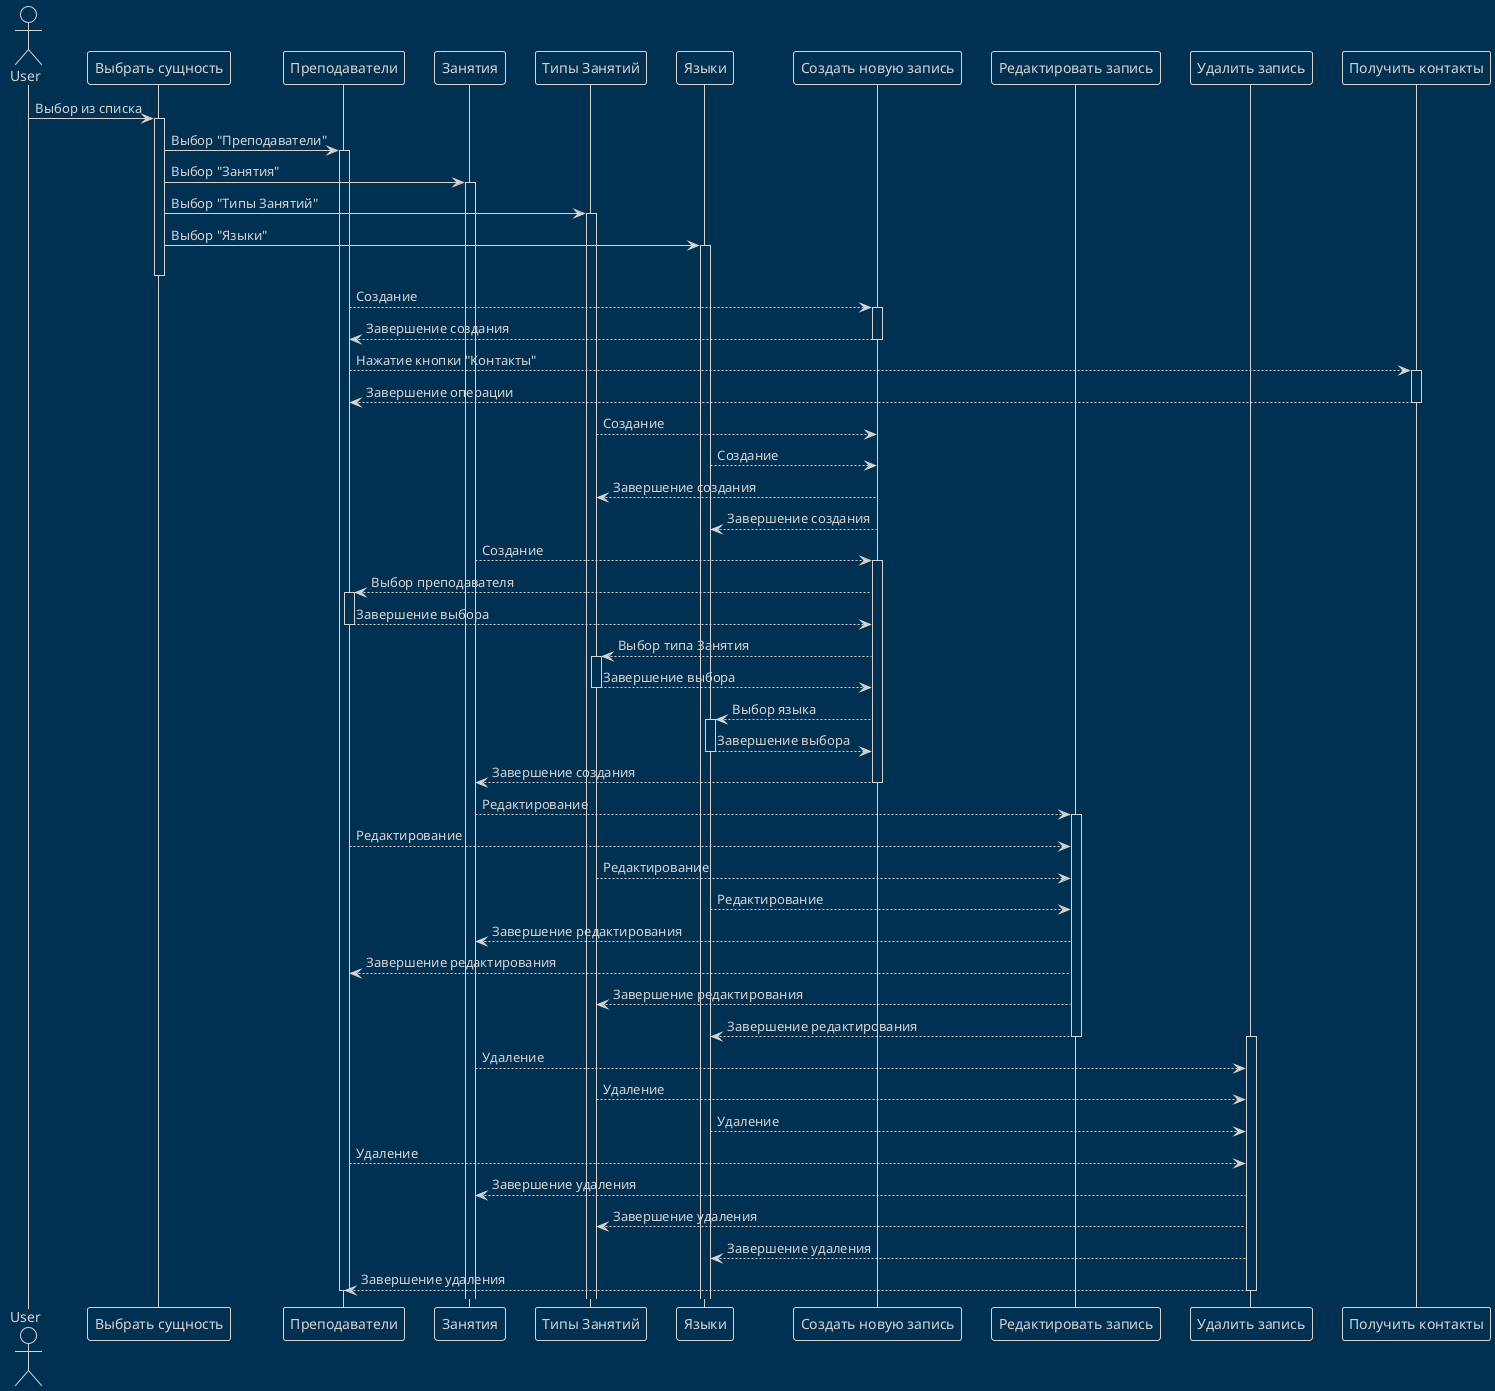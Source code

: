 @startuml sequence
!define RECTANGLE class

!theme blueprint

actor User as u
participant "Выбрать сущность" as choose
participant "Преподаватели" as teachers
participant "Занятия" as lessons
participant "Типы Занятий" as types
participant "Языки" as languages
participant "Создать новую запись" as createNew
participant "Редактировать запись" as edit
participant "Удалить запись" as delete
participant "Получить контакты" as getContacts

u -> choose : Выбор из списка
activate choose

choose -> teachers : Выбор "Преподаватели"
activate teachers
choose -> lessons : Выбор "Занятия"
activate lessons
choose -> types : Выбор "Типы Занятий"
activate types
choose -> languages : Выбор "Языки"
activate languages

deactivate choose



teachers --> createNew : Создание
activate createNew
createNew --> teachers : Завершение создания
deactivate createNew
teachers -->  getContacts : Нажатие кнопки "Контакты"
activate getContacts
getContacts --> teachers : Завершение операции
deactivate getContacts


types --> createNew : Создание
languages --> createNew : Создание
createNew --> types : Завершение создания
createNew --> languages : Завершение создания

lessons --> createNew : Создание
activate createNew
createNew --> teachers : Выбор преподавателя
activate teachers
teachers --> createNew : Завершение выбора
deactivate teachers
createNew --> types : Выбор типа Занятия
activate types
types --> createNew : Завершение выбора
deactivate types
createNew --> languages : Выбор языка
activate languages
languages --> createNew : Завершение выбора
deactivate languages
createNew --> lessons : Завершение создания

deactivate createNew

lessons --> edit : Редактирование
activate edit
teachers --> edit : Редактирование
types --> edit : Редактирование
languages --> edit : Редактирование

edit --> lessons : Завершение редактирования
edit --> teachers : Завершение редактирования
edit --> types : Завершение редактирования
edit --> languages: Завершение редактирования
deactivate edit

activate delete
lessons  --> delete : Удаление
types  --> delete : Удаление
languages  --> delete : Удаление
teachers --> delete : Удаление

delete --> lessons : Завершение удаления
delete --> types : Завершение удаления
delete --> languages : Завершение удаления
delete --> teachers : Завершение удаления
deactivate delete



deactivate teachers
@enduml
